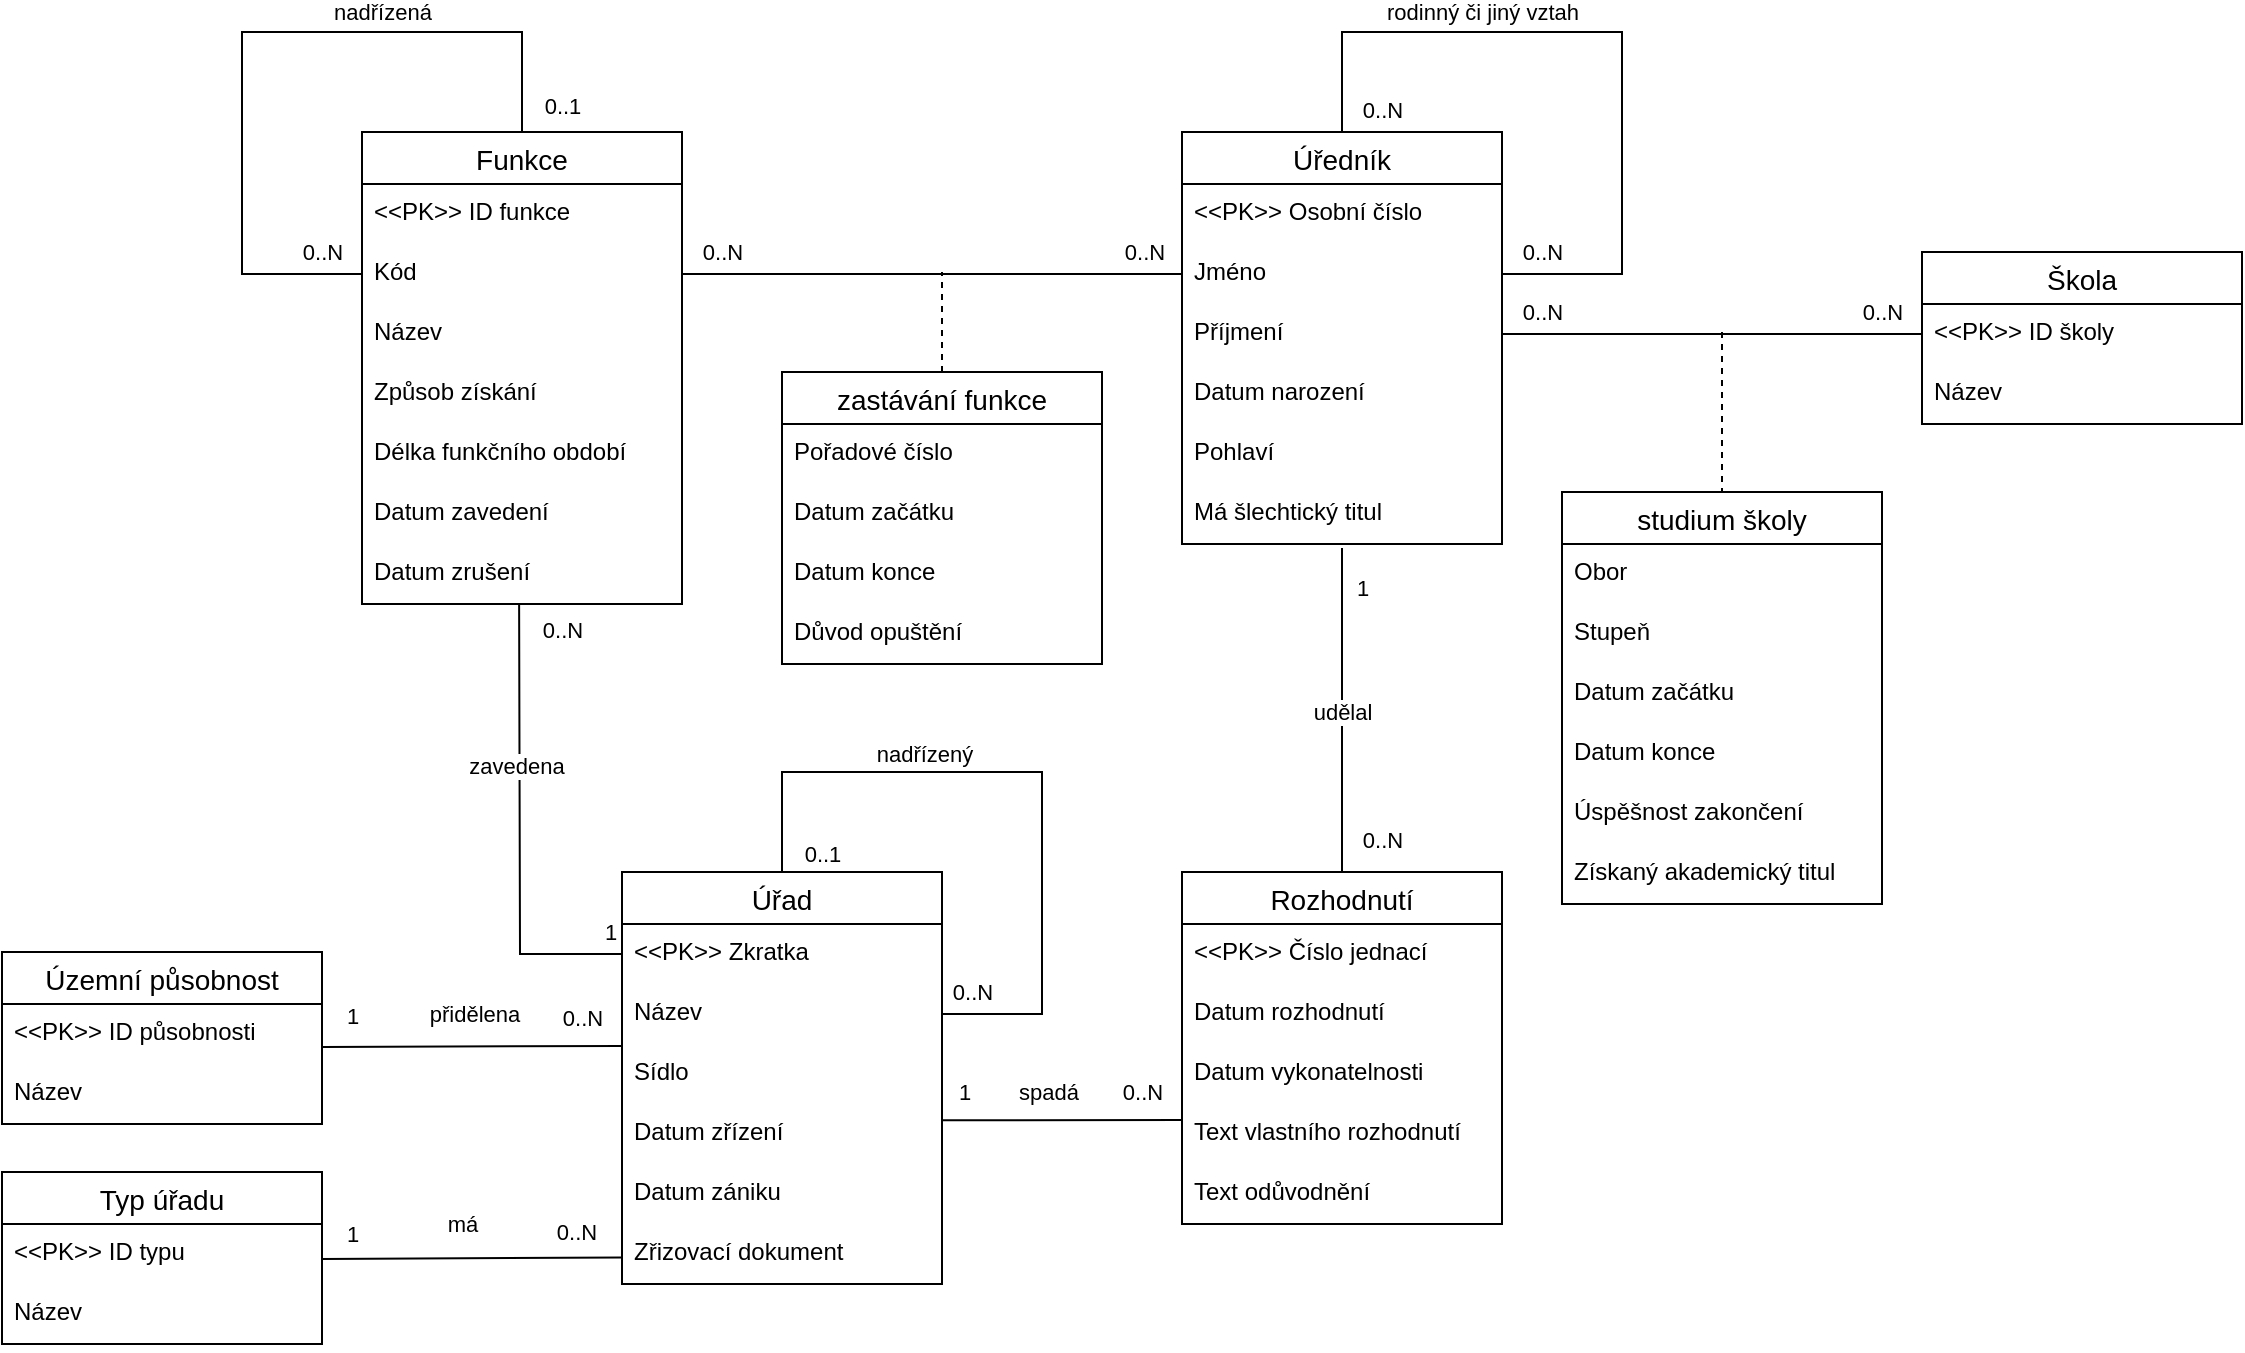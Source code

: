 <mxfile version="15.5.8" type="github">
  <diagram id="R2lEEEUBdFMjLlhIrx00" name="Page-1">
    <mxGraphModel dx="2111" dy="582" grid="1" gridSize="10" guides="1" tooltips="1" connect="1" arrows="1" fold="1" page="1" pageScale="1" pageWidth="1169" pageHeight="827" math="0" shadow="0" extFonts="Permanent Marker^https://fonts.googleapis.com/css?family=Permanent+Marker">
      <root>
        <mxCell id="0" />
        <mxCell id="1" parent="0" />
        <mxCell id="yy7iQd_eQegf4pZpbots-1" value="Úředník" style="swimlane;fontStyle=0;childLayout=stackLayout;horizontal=1;startSize=26;horizontalStack=0;resizeParent=1;resizeParentMax=0;resizeLast=0;collapsible=1;marginBottom=0;align=center;fontSize=14;" parent="1" vertex="1">
          <mxGeometry x="-550" y="100" width="160" height="206" as="geometry" />
        </mxCell>
        <mxCell id="yy7iQd_eQegf4pZpbots-2" value="&lt;&lt;PK&gt;&gt; Osobní číslo" style="text;strokeColor=none;fillColor=none;spacingLeft=4;spacingRight=4;overflow=hidden;rotatable=0;points=[[0,0.5],[1,0.5]];portConstraint=eastwest;fontSize=12;" parent="yy7iQd_eQegf4pZpbots-1" vertex="1">
          <mxGeometry y="26" width="160" height="30" as="geometry" />
        </mxCell>
        <mxCell id="yy7iQd_eQegf4pZpbots-3" value="Jméno" style="text;strokeColor=none;fillColor=none;spacingLeft=4;spacingRight=4;overflow=hidden;rotatable=0;points=[[0,0.5],[1,0.5]];portConstraint=eastwest;fontSize=12;" parent="yy7iQd_eQegf4pZpbots-1" vertex="1">
          <mxGeometry y="56" width="160" height="30" as="geometry" />
        </mxCell>
        <mxCell id="yy7iQd_eQegf4pZpbots-4" value="Příjmení" style="text;strokeColor=none;fillColor=none;spacingLeft=4;spacingRight=4;overflow=hidden;rotatable=0;points=[[0,0.5],[1,0.5]];portConstraint=eastwest;fontSize=12;" parent="yy7iQd_eQegf4pZpbots-1" vertex="1">
          <mxGeometry y="86" width="160" height="30" as="geometry" />
        </mxCell>
        <mxCell id="yy7iQd_eQegf4pZpbots-5" value="Datum narození" style="text;strokeColor=none;fillColor=none;spacingLeft=4;spacingRight=4;overflow=hidden;rotatable=0;points=[[0,0.5],[1,0.5]];portConstraint=eastwest;fontSize=12;" parent="yy7iQd_eQegf4pZpbots-1" vertex="1">
          <mxGeometry y="116" width="160" height="30" as="geometry" />
        </mxCell>
        <mxCell id="yy7iQd_eQegf4pZpbots-6" value="Pohlaví" style="text;strokeColor=none;fillColor=none;spacingLeft=4;spacingRight=4;overflow=hidden;rotatable=0;points=[[0,0.5],[1,0.5]];portConstraint=eastwest;fontSize=12;" parent="yy7iQd_eQegf4pZpbots-1" vertex="1">
          <mxGeometry y="146" width="160" height="30" as="geometry" />
        </mxCell>
        <mxCell id="yy7iQd_eQegf4pZpbots-7" value="Má šlechtický titul" style="text;strokeColor=none;fillColor=none;spacingLeft=4;spacingRight=4;overflow=hidden;rotatable=0;points=[[0,0.5],[1,0.5]];portConstraint=eastwest;fontSize=12;" parent="yy7iQd_eQegf4pZpbots-1" vertex="1">
          <mxGeometry y="176" width="160" height="30" as="geometry" />
        </mxCell>
        <mxCell id="1zPLMUPE2o7ISwVmEA3J-12" value="" style="endArrow=none;html=1;rounded=0;exitX=1;exitY=0.5;exitDx=0;exitDy=0;entryX=0.5;entryY=0;entryDx=0;entryDy=0;" edge="1" parent="yy7iQd_eQegf4pZpbots-1" source="yy7iQd_eQegf4pZpbots-3" target="yy7iQd_eQegf4pZpbots-1">
          <mxGeometry relative="1" as="geometry">
            <mxPoint x="-30" y="50" as="sourcePoint" />
            <mxPoint x="90" y="-60" as="targetPoint" />
            <Array as="points">
              <mxPoint x="220" y="71" />
              <mxPoint x="220" y="-50" />
              <mxPoint x="80" y="-50" />
            </Array>
          </mxGeometry>
        </mxCell>
        <mxCell id="1zPLMUPE2o7ISwVmEA3J-13" value="rodinný či jiný vztah" style="edgeLabel;html=1;align=center;verticalAlign=middle;resizable=0;points=[];" vertex="1" connectable="0" parent="1zPLMUPE2o7ISwVmEA3J-12">
          <mxGeometry x="0.547" y="-1" relative="1" as="geometry">
            <mxPoint x="36" y="-9" as="offset" />
          </mxGeometry>
        </mxCell>
        <mxCell id="1zPLMUPE2o7ISwVmEA3J-18" value="0..N" style="edgeLabel;html=1;align=center;verticalAlign=middle;resizable=0;points=[];" vertex="1" connectable="0" parent="1zPLMUPE2o7ISwVmEA3J-12">
          <mxGeometry x="0.939" y="-1" relative="1" as="geometry">
            <mxPoint x="21" as="offset" />
          </mxGeometry>
        </mxCell>
        <mxCell id="1zPLMUPE2o7ISwVmEA3J-20" value="0..N" style="edgeLabel;html=1;align=center;verticalAlign=middle;resizable=0;points=[];" vertex="1" connectable="0" parent="1zPLMUPE2o7ISwVmEA3J-12">
          <mxGeometry x="-0.953" y="1" relative="1" as="geometry">
            <mxPoint x="11" y="-10" as="offset" />
          </mxGeometry>
        </mxCell>
        <mxCell id="yy7iQd_eQegf4pZpbots-34" value="Rozhodnutí" style="swimlane;fontStyle=0;childLayout=stackLayout;horizontal=1;startSize=26;horizontalStack=0;resizeParent=1;resizeParentMax=0;resizeLast=0;collapsible=1;marginBottom=0;align=center;fontSize=14;" parent="1" vertex="1">
          <mxGeometry x="-550" y="470" width="160" height="176" as="geometry" />
        </mxCell>
        <mxCell id="yy7iQd_eQegf4pZpbots-35" value="&lt;&lt;PK&gt;&gt; Číslo jednací" style="text;strokeColor=none;fillColor=none;spacingLeft=4;spacingRight=4;overflow=hidden;rotatable=0;points=[[0,0.5],[1,0.5]];portConstraint=eastwest;fontSize=12;" parent="yy7iQd_eQegf4pZpbots-34" vertex="1">
          <mxGeometry y="26" width="160" height="30" as="geometry" />
        </mxCell>
        <mxCell id="yy7iQd_eQegf4pZpbots-36" value="Datum rozhodnutí" style="text;strokeColor=none;fillColor=none;spacingLeft=4;spacingRight=4;overflow=hidden;rotatable=0;points=[[0,0.5],[1,0.5]];portConstraint=eastwest;fontSize=12;" parent="yy7iQd_eQegf4pZpbots-34" vertex="1">
          <mxGeometry y="56" width="160" height="30" as="geometry" />
        </mxCell>
        <mxCell id="yy7iQd_eQegf4pZpbots-37" value="Datum vykonatelnosti" style="text;strokeColor=none;fillColor=none;spacingLeft=4;spacingRight=4;overflow=hidden;rotatable=0;points=[[0,0.5],[1,0.5]];portConstraint=eastwest;fontSize=12;" parent="yy7iQd_eQegf4pZpbots-34" vertex="1">
          <mxGeometry y="86" width="160" height="30" as="geometry" />
        </mxCell>
        <mxCell id="yy7iQd_eQegf4pZpbots-38" value="Text vlastního rozhodnutí" style="text;strokeColor=none;fillColor=none;spacingLeft=4;spacingRight=4;overflow=hidden;rotatable=0;points=[[0,0.5],[1,0.5]];portConstraint=eastwest;fontSize=12;" parent="yy7iQd_eQegf4pZpbots-34" vertex="1">
          <mxGeometry y="116" width="160" height="30" as="geometry" />
        </mxCell>
        <mxCell id="yy7iQd_eQegf4pZpbots-39" value="Text odůvodnění" style="text;strokeColor=none;fillColor=none;spacingLeft=4;spacingRight=4;overflow=hidden;rotatable=0;points=[[0,0.5],[1,0.5]];portConstraint=eastwest;fontSize=12;" parent="yy7iQd_eQegf4pZpbots-34" vertex="1">
          <mxGeometry y="146" width="160" height="30" as="geometry" />
        </mxCell>
        <mxCell id="yy7iQd_eQegf4pZpbots-41" value="Úřad" style="swimlane;fontStyle=0;childLayout=stackLayout;horizontal=1;startSize=26;horizontalStack=0;resizeParent=1;resizeParentMax=0;resizeLast=0;collapsible=1;marginBottom=0;align=center;fontSize=14;" parent="1" vertex="1">
          <mxGeometry x="-830" y="470" width="160" height="206" as="geometry" />
        </mxCell>
        <mxCell id="yy7iQd_eQegf4pZpbots-42" value="&lt;&lt;PK&gt;&gt; Zkratka" style="text;strokeColor=none;fillColor=none;spacingLeft=4;spacingRight=4;overflow=hidden;rotatable=0;points=[[0,0.5],[1,0.5]];portConstraint=eastwest;fontSize=12;" parent="yy7iQd_eQegf4pZpbots-41" vertex="1">
          <mxGeometry y="26" width="160" height="30" as="geometry" />
        </mxCell>
        <mxCell id="yy7iQd_eQegf4pZpbots-43" value="Název" style="text;strokeColor=none;fillColor=none;spacingLeft=4;spacingRight=4;overflow=hidden;rotatable=0;points=[[0,0.5],[1,0.5]];portConstraint=eastwest;fontSize=12;" parent="yy7iQd_eQegf4pZpbots-41" vertex="1">
          <mxGeometry y="56" width="160" height="30" as="geometry" />
        </mxCell>
        <mxCell id="yy7iQd_eQegf4pZpbots-44" value="Sídlo" style="text;strokeColor=none;fillColor=none;spacingLeft=4;spacingRight=4;overflow=hidden;rotatable=0;points=[[0,0.5],[1,0.5]];portConstraint=eastwest;fontSize=12;" parent="yy7iQd_eQegf4pZpbots-41" vertex="1">
          <mxGeometry y="86" width="160" height="30" as="geometry" />
        </mxCell>
        <mxCell id="yy7iQd_eQegf4pZpbots-47" value="Datum zřízení" style="text;strokeColor=none;fillColor=none;spacingLeft=4;spacingRight=4;overflow=hidden;rotatable=0;points=[[0,0.5],[1,0.5]];portConstraint=eastwest;fontSize=12;" parent="yy7iQd_eQegf4pZpbots-41" vertex="1">
          <mxGeometry y="116" width="160" height="30" as="geometry" />
        </mxCell>
        <mxCell id="yy7iQd_eQegf4pZpbots-49" value="Datum zániku" style="text;strokeColor=none;fillColor=none;spacingLeft=4;spacingRight=4;overflow=hidden;rotatable=0;points=[[0,0.5],[1,0.5]];portConstraint=eastwest;fontSize=12;" parent="yy7iQd_eQegf4pZpbots-41" vertex="1">
          <mxGeometry y="146" width="160" height="30" as="geometry" />
        </mxCell>
        <mxCell id="yy7iQd_eQegf4pZpbots-48" value="Zřizovací dokument" style="text;strokeColor=none;fillColor=none;spacingLeft=4;spacingRight=4;overflow=hidden;rotatable=0;points=[[0,0.5],[1,0.5]];portConstraint=eastwest;fontSize=12;" parent="yy7iQd_eQegf4pZpbots-41" vertex="1">
          <mxGeometry y="176" width="160" height="30" as="geometry" />
        </mxCell>
        <mxCell id="1zPLMUPE2o7ISwVmEA3J-43" value="" style="endArrow=none;html=1;rounded=0;exitX=0.5;exitY=0;exitDx=0;exitDy=0;entryX=1;entryY=0.5;entryDx=0;entryDy=0;" edge="1" parent="yy7iQd_eQegf4pZpbots-41" source="yy7iQd_eQegf4pZpbots-41" target="yy7iQd_eQegf4pZpbots-43">
          <mxGeometry relative="1" as="geometry">
            <mxPoint x="80" y="-40" as="sourcePoint" />
            <mxPoint x="210" y="80" as="targetPoint" />
            <Array as="points">
              <mxPoint x="80" y="-50" />
              <mxPoint x="210" y="-50" />
              <mxPoint x="210" y="71" />
            </Array>
          </mxGeometry>
        </mxCell>
        <mxCell id="1zPLMUPE2o7ISwVmEA3J-45" value="nadřízený" style="edgeLabel;html=1;align=center;verticalAlign=middle;resizable=0;points=[];" vertex="1" connectable="0" parent="1zPLMUPE2o7ISwVmEA3J-43">
          <mxGeometry x="-0.427" relative="1" as="geometry">
            <mxPoint x="20" y="-9" as="offset" />
          </mxGeometry>
        </mxCell>
        <mxCell id="1zPLMUPE2o7ISwVmEA3J-46" value="0..1" style="edgeLabel;html=1;align=center;verticalAlign=middle;resizable=0;points=[];" vertex="1" connectable="0" parent="1zPLMUPE2o7ISwVmEA3J-43">
          <mxGeometry x="-0.957" relative="1" as="geometry">
            <mxPoint x="20" y="-2" as="offset" />
          </mxGeometry>
        </mxCell>
        <mxCell id="1zPLMUPE2o7ISwVmEA3J-47" value="0..N" style="edgeLabel;html=1;align=center;verticalAlign=middle;resizable=0;points=[];" vertex="1" connectable="0" parent="1zPLMUPE2o7ISwVmEA3J-43">
          <mxGeometry x="0.916" y="2" relative="1" as="geometry">
            <mxPoint y="-13" as="offset" />
          </mxGeometry>
        </mxCell>
        <mxCell id="yy7iQd_eQegf4pZpbots-50" value="Škola" style="swimlane;fontStyle=0;childLayout=stackLayout;horizontal=1;startSize=26;horizontalStack=0;resizeParent=1;resizeParentMax=0;resizeLast=0;collapsible=1;marginBottom=0;align=center;fontSize=14;" parent="1" vertex="1">
          <mxGeometry x="-180" y="160" width="160" height="86" as="geometry" />
        </mxCell>
        <mxCell id="yy7iQd_eQegf4pZpbots-51" value="&lt;&lt;PK&gt;&gt; ID školy" style="text;strokeColor=none;fillColor=none;spacingLeft=4;spacingRight=4;overflow=hidden;rotatable=0;points=[[0,0.5],[1,0.5]];portConstraint=eastwest;fontSize=12;" parent="yy7iQd_eQegf4pZpbots-50" vertex="1">
          <mxGeometry y="26" width="160" height="30" as="geometry" />
        </mxCell>
        <mxCell id="yy7iQd_eQegf4pZpbots-52" value="Název" style="text;strokeColor=none;fillColor=none;spacingLeft=4;spacingRight=4;overflow=hidden;rotatable=0;points=[[0,0.5],[1,0.5]];portConstraint=eastwest;fontSize=12;" parent="yy7iQd_eQegf4pZpbots-50" vertex="1">
          <mxGeometry y="56" width="160" height="30" as="geometry" />
        </mxCell>
        <mxCell id="yy7iQd_eQegf4pZpbots-57" value="studium školy" style="swimlane;fontStyle=0;childLayout=stackLayout;horizontal=1;startSize=26;horizontalStack=0;resizeParent=1;resizeParentMax=0;resizeLast=0;collapsible=1;marginBottom=0;align=center;fontSize=14;swimlaneLine=1;" parent="1" vertex="1">
          <mxGeometry x="-360" y="280" width="160" height="206" as="geometry">
            <mxRectangle x="690" y="230" width="70" height="26" as="alternateBounds" />
          </mxGeometry>
        </mxCell>
        <mxCell id="yy7iQd_eQegf4pZpbots-59" value="Obor" style="text;strokeColor=none;fillColor=none;spacingLeft=4;spacingRight=4;overflow=hidden;rotatable=0;points=[[0,0.5],[1,0.5]];portConstraint=eastwest;fontSize=12;" parent="yy7iQd_eQegf4pZpbots-57" vertex="1">
          <mxGeometry y="26" width="160" height="30" as="geometry" />
        </mxCell>
        <mxCell id="yy7iQd_eQegf4pZpbots-60" value="Stupeň" style="text;strokeColor=none;fillColor=none;spacingLeft=4;spacingRight=4;overflow=hidden;rotatable=0;points=[[0,0.5],[1,0.5]];portConstraint=eastwest;fontSize=12;" parent="yy7iQd_eQegf4pZpbots-57" vertex="1">
          <mxGeometry y="56" width="160" height="30" as="geometry" />
        </mxCell>
        <mxCell id="yy7iQd_eQegf4pZpbots-61" value="Datum začátku" style="text;strokeColor=none;fillColor=none;spacingLeft=4;spacingRight=4;overflow=hidden;rotatable=0;points=[[0,0.5],[1,0.5]];portConstraint=eastwest;fontSize=12;" parent="yy7iQd_eQegf4pZpbots-57" vertex="1">
          <mxGeometry y="86" width="160" height="30" as="geometry" />
        </mxCell>
        <mxCell id="yy7iQd_eQegf4pZpbots-62" value="Datum konce" style="text;strokeColor=none;fillColor=none;spacingLeft=4;spacingRight=4;overflow=hidden;rotatable=0;points=[[0,0.5],[1,0.5]];portConstraint=eastwest;fontSize=12;" parent="yy7iQd_eQegf4pZpbots-57" vertex="1">
          <mxGeometry y="116" width="160" height="30" as="geometry" />
        </mxCell>
        <mxCell id="yy7iQd_eQegf4pZpbots-63" value="Úspěšnost zakončení" style="text;strokeColor=none;fillColor=none;spacingLeft=4;spacingRight=4;overflow=hidden;rotatable=0;points=[[0,0.5],[1,0.5]];portConstraint=eastwest;fontSize=12;" parent="yy7iQd_eQegf4pZpbots-57" vertex="1">
          <mxGeometry y="146" width="160" height="30" as="geometry" />
        </mxCell>
        <mxCell id="yy7iQd_eQegf4pZpbots-64" value="Získaný akademický titul" style="text;strokeColor=none;fillColor=none;spacingLeft=4;spacingRight=4;overflow=hidden;rotatable=0;points=[[0,0.5],[1,0.5]];portConstraint=eastwest;fontSize=12;" parent="yy7iQd_eQegf4pZpbots-57" vertex="1">
          <mxGeometry y="176" width="160" height="30" as="geometry" />
        </mxCell>
        <mxCell id="yy7iQd_eQegf4pZpbots-70" value="" style="endArrow=none;html=1;rounded=0;fontFamily=Helvetica;entryX=0.5;entryY=0;entryDx=0;entryDy=0;dashed=1;" parent="1" target="yy7iQd_eQegf4pZpbots-57" edge="1">
          <mxGeometry relative="1" as="geometry">
            <mxPoint x="-280" y="200" as="sourcePoint" />
            <mxPoint x="-165" y="230" as="targetPoint" />
          </mxGeometry>
        </mxCell>
        <mxCell id="yy7iQd_eQegf4pZpbots-71" value="" style="endArrow=none;html=1;rounded=0;fontFamily=Helvetica;exitX=1;exitY=0.5;exitDx=0;exitDy=0;entryX=0;entryY=0.5;entryDx=0;entryDy=0;" parent="1" source="yy7iQd_eQegf4pZpbots-4" target="yy7iQd_eQegf4pZpbots-51" edge="1">
          <mxGeometry relative="1" as="geometry">
            <mxPoint x="-370" y="190" as="sourcePoint" />
            <mxPoint x="-210" y="190" as="targetPoint" />
          </mxGeometry>
        </mxCell>
        <mxCell id="1zPLMUPE2o7ISwVmEA3J-21" value="0..N" style="edgeLabel;html=1;align=center;verticalAlign=middle;resizable=0;points=[];" vertex="1" connectable="0" parent="yy7iQd_eQegf4pZpbots-71">
          <mxGeometry x="-0.869" y="2" relative="1" as="geometry">
            <mxPoint x="6" y="-9" as="offset" />
          </mxGeometry>
        </mxCell>
        <mxCell id="1zPLMUPE2o7ISwVmEA3J-22" value="0..N" style="edgeLabel;html=1;align=center;verticalAlign=middle;resizable=0;points=[];" vertex="1" connectable="0" parent="yy7iQd_eQegf4pZpbots-71">
          <mxGeometry x="0.935" relative="1" as="geometry">
            <mxPoint x="-13" y="-11" as="offset" />
          </mxGeometry>
        </mxCell>
        <mxCell id="yy7iQd_eQegf4pZpbots-75" value="Funkce" style="swimlane;fontStyle=0;childLayout=stackLayout;horizontal=1;startSize=26;horizontalStack=0;resizeParent=1;resizeParentMax=0;resizeLast=0;collapsible=1;marginBottom=0;align=center;fontSize=14;" parent="1" vertex="1">
          <mxGeometry x="-960" y="100" width="160" height="236" as="geometry" />
        </mxCell>
        <mxCell id="1zPLMUPE2o7ISwVmEA3J-93" value="&lt;&lt;PK&gt;&gt; ID funkce" style="text;strokeColor=none;fillColor=none;spacingLeft=4;spacingRight=4;overflow=hidden;rotatable=0;points=[[0,0.5],[1,0.5]];portConstraint=eastwest;fontSize=12;" vertex="1" parent="yy7iQd_eQegf4pZpbots-75">
          <mxGeometry y="26" width="160" height="30" as="geometry" />
        </mxCell>
        <mxCell id="yy7iQd_eQegf4pZpbots-76" value="Kód&#xa;" style="text;strokeColor=none;fillColor=none;spacingLeft=4;spacingRight=4;overflow=hidden;rotatable=0;points=[[0,0.5],[1,0.5]];portConstraint=eastwest;fontSize=12;" parent="yy7iQd_eQegf4pZpbots-75" vertex="1">
          <mxGeometry y="56" width="160" height="30" as="geometry" />
        </mxCell>
        <mxCell id="yy7iQd_eQegf4pZpbots-77" value="Název" style="text;strokeColor=none;fillColor=none;spacingLeft=4;spacingRight=4;overflow=hidden;rotatable=0;points=[[0,0.5],[1,0.5]];portConstraint=eastwest;fontSize=12;" parent="yy7iQd_eQegf4pZpbots-75" vertex="1">
          <mxGeometry y="86" width="160" height="30" as="geometry" />
        </mxCell>
        <mxCell id="yy7iQd_eQegf4pZpbots-78" value="Způsob získání" style="text;strokeColor=none;fillColor=none;spacingLeft=4;spacingRight=4;overflow=hidden;rotatable=0;points=[[0,0.5],[1,0.5]];portConstraint=eastwest;fontSize=12;" parent="yy7iQd_eQegf4pZpbots-75" vertex="1">
          <mxGeometry y="116" width="160" height="30" as="geometry" />
        </mxCell>
        <mxCell id="yy7iQd_eQegf4pZpbots-79" value="Délka funkčního období" style="text;strokeColor=none;fillColor=none;spacingLeft=4;spacingRight=4;overflow=hidden;rotatable=0;points=[[0,0.5],[1,0.5]];portConstraint=eastwest;fontSize=12;" parent="yy7iQd_eQegf4pZpbots-75" vertex="1">
          <mxGeometry y="146" width="160" height="30" as="geometry" />
        </mxCell>
        <mxCell id="1zPLMUPE2o7ISwVmEA3J-85" value="Datum zavedení" style="text;strokeColor=none;fillColor=none;spacingLeft=4;spacingRight=4;overflow=hidden;rotatable=0;points=[[0,0.5],[1,0.5]];portConstraint=eastwest;fontSize=12;" vertex="1" parent="yy7iQd_eQegf4pZpbots-75">
          <mxGeometry y="176" width="160" height="30" as="geometry" />
        </mxCell>
        <mxCell id="1zPLMUPE2o7ISwVmEA3J-86" value="Datum zrušení" style="text;strokeColor=none;fillColor=none;spacingLeft=4;spacingRight=4;overflow=hidden;rotatable=0;points=[[0,0.5],[1,0.5]];portConstraint=eastwest;fontSize=12;" vertex="1" parent="yy7iQd_eQegf4pZpbots-75">
          <mxGeometry y="206" width="160" height="30" as="geometry" />
        </mxCell>
        <mxCell id="1zPLMUPE2o7ISwVmEA3J-4" value="" style="endArrow=none;html=1;rounded=0;entryX=0;entryY=0.5;entryDx=0;entryDy=0;exitX=0.5;exitY=0;exitDx=0;exitDy=0;" edge="1" parent="yy7iQd_eQegf4pZpbots-75" source="yy7iQd_eQegf4pZpbots-75" target="yy7iQd_eQegf4pZpbots-76">
          <mxGeometry relative="1" as="geometry">
            <mxPoint x="90" y="-50" as="sourcePoint" />
            <mxPoint x="-10" y="80" as="targetPoint" />
            <Array as="points">
              <mxPoint x="80" y="-20" />
              <mxPoint x="80" y="-50" />
              <mxPoint x="-60" y="-50" />
              <mxPoint x="-60" y="71" />
            </Array>
          </mxGeometry>
        </mxCell>
        <mxCell id="1zPLMUPE2o7ISwVmEA3J-11" value="nadřízená" style="edgeLabel;html=1;align=center;verticalAlign=middle;resizable=0;points=[];" vertex="1" connectable="0" parent="1zPLMUPE2o7ISwVmEA3J-4">
          <mxGeometry x="-0.17" relative="1" as="geometry">
            <mxPoint x="34" y="-10" as="offset" />
          </mxGeometry>
        </mxCell>
        <mxCell id="1zPLMUPE2o7ISwVmEA3J-16" value="0..1" style="edgeLabel;html=1;align=center;verticalAlign=middle;resizable=0;points=[];" vertex="1" connectable="0" parent="1zPLMUPE2o7ISwVmEA3J-4">
          <mxGeometry x="-0.926" relative="1" as="geometry">
            <mxPoint x="20" as="offset" />
          </mxGeometry>
        </mxCell>
        <mxCell id="1zPLMUPE2o7ISwVmEA3J-17" value="0..N" style="edgeLabel;html=1;align=center;verticalAlign=middle;resizable=0;points=[];" vertex="1" connectable="0" parent="1zPLMUPE2o7ISwVmEA3J-4">
          <mxGeometry x="0.947" y="2" relative="1" as="geometry">
            <mxPoint x="-10" y="-9" as="offset" />
          </mxGeometry>
        </mxCell>
        <mxCell id="yy7iQd_eQegf4pZpbots-84" value="zastávání funkce" style="swimlane;fontStyle=0;childLayout=stackLayout;horizontal=1;startSize=26;horizontalStack=0;resizeParent=1;resizeParentMax=0;resizeLast=0;collapsible=1;marginBottom=0;align=center;fontSize=14;" parent="1" vertex="1">
          <mxGeometry x="-750" y="220" width="160" height="146" as="geometry" />
        </mxCell>
        <mxCell id="yy7iQd_eQegf4pZpbots-89" value="Pořadové číslo" style="text;strokeColor=none;fillColor=none;spacingLeft=4;spacingRight=4;overflow=hidden;rotatable=0;points=[[0,0.5],[1,0.5]];portConstraint=eastwest;fontSize=12;" parent="yy7iQd_eQegf4pZpbots-84" vertex="1">
          <mxGeometry y="26" width="160" height="30" as="geometry" />
        </mxCell>
        <mxCell id="yy7iQd_eQegf4pZpbots-86" value="Datum začátku&#xa;" style="text;strokeColor=none;fillColor=none;spacingLeft=4;spacingRight=4;overflow=hidden;rotatable=0;points=[[0,0.5],[1,0.5]];portConstraint=eastwest;fontSize=12;" parent="yy7iQd_eQegf4pZpbots-84" vertex="1">
          <mxGeometry y="56" width="160" height="30" as="geometry" />
        </mxCell>
        <mxCell id="yy7iQd_eQegf4pZpbots-87" value="Datum konce" style="text;strokeColor=none;fillColor=none;spacingLeft=4;spacingRight=4;overflow=hidden;rotatable=0;points=[[0,0.5],[1,0.5]];portConstraint=eastwest;fontSize=12;" parent="yy7iQd_eQegf4pZpbots-84" vertex="1">
          <mxGeometry y="86" width="160" height="30" as="geometry" />
        </mxCell>
        <mxCell id="yy7iQd_eQegf4pZpbots-88" value="Důvod opuštění" style="text;strokeColor=none;fillColor=none;spacingLeft=4;spacingRight=4;overflow=hidden;rotatable=0;points=[[0,0.5],[1,0.5]];portConstraint=eastwest;fontSize=12;" parent="yy7iQd_eQegf4pZpbots-84" vertex="1">
          <mxGeometry y="116" width="160" height="30" as="geometry" />
        </mxCell>
        <mxCell id="1zPLMUPE2o7ISwVmEA3J-1" value="" style="endArrow=none;html=1;rounded=0;exitX=0.5;exitY=0;exitDx=0;exitDy=0;entryX=0.5;entryY=1.067;entryDx=0;entryDy=0;entryPerimeter=0;" edge="1" parent="1" source="yy7iQd_eQegf4pZpbots-34" target="yy7iQd_eQegf4pZpbots-7">
          <mxGeometry relative="1" as="geometry">
            <mxPoint x="-790" y="320" as="sourcePoint" />
            <mxPoint x="-470" y="330" as="targetPoint" />
          </mxGeometry>
        </mxCell>
        <mxCell id="1zPLMUPE2o7ISwVmEA3J-14" value="udělal" style="edgeLabel;html=1;align=center;verticalAlign=middle;resizable=0;points=[];" vertex="1" connectable="0" parent="1zPLMUPE2o7ISwVmEA3J-1">
          <mxGeometry x="0.445" y="-2" relative="1" as="geometry">
            <mxPoint x="-2" y="37" as="offset" />
          </mxGeometry>
        </mxCell>
        <mxCell id="1zPLMUPE2o7ISwVmEA3J-23" value="1" style="edgeLabel;html=1;align=center;verticalAlign=middle;resizable=0;points=[];" vertex="1" connectable="0" parent="1zPLMUPE2o7ISwVmEA3J-1">
          <mxGeometry x="0.845" relative="1" as="geometry">
            <mxPoint x="10" y="7" as="offset" />
          </mxGeometry>
        </mxCell>
        <mxCell id="1zPLMUPE2o7ISwVmEA3J-24" value="0..N" style="edgeLabel;html=1;align=center;verticalAlign=middle;resizable=0;points=[];" vertex="1" connectable="0" parent="1zPLMUPE2o7ISwVmEA3J-1">
          <mxGeometry x="-0.843" relative="1" as="geometry">
            <mxPoint x="20" y="-4" as="offset" />
          </mxGeometry>
        </mxCell>
        <mxCell id="1zPLMUPE2o7ISwVmEA3J-3" value="" style="endArrow=none;html=1;rounded=0;exitX=0;exitY=0.5;exitDx=0;exitDy=0;entryX=0.491;entryY=1.005;entryDx=0;entryDy=0;entryPerimeter=0;" edge="1" parent="1" source="yy7iQd_eQegf4pZpbots-42" target="1zPLMUPE2o7ISwVmEA3J-86">
          <mxGeometry relative="1" as="geometry">
            <mxPoint x="-820" y="350" as="sourcePoint" />
            <mxPoint x="-881" y="310" as="targetPoint" />
            <Array as="points">
              <mxPoint x="-881" y="511" />
            </Array>
          </mxGeometry>
        </mxCell>
        <mxCell id="1zPLMUPE2o7ISwVmEA3J-27" value="1" style="edgeLabel;html=1;align=center;verticalAlign=middle;resizable=0;points=[];" vertex="1" connectable="0" parent="1zPLMUPE2o7ISwVmEA3J-3">
          <mxGeometry x="-0.915" relative="1" as="geometry">
            <mxPoint x="3" y="-11" as="offset" />
          </mxGeometry>
        </mxCell>
        <mxCell id="1zPLMUPE2o7ISwVmEA3J-28" value="0..N" style="edgeLabel;html=1;align=center;verticalAlign=middle;resizable=0;points=[];" vertex="1" connectable="0" parent="1zPLMUPE2o7ISwVmEA3J-3">
          <mxGeometry x="0.925" y="1" relative="1" as="geometry">
            <mxPoint x="22" y="4" as="offset" />
          </mxGeometry>
        </mxCell>
        <mxCell id="1zPLMUPE2o7ISwVmEA3J-87" value="zavedena" style="edgeLabel;html=1;align=center;verticalAlign=middle;resizable=0;points=[];" vertex="1" connectable="0" parent="1zPLMUPE2o7ISwVmEA3J-3">
          <mxGeometry x="0.284" y="2" relative="1" as="geometry">
            <mxPoint as="offset" />
          </mxGeometry>
        </mxCell>
        <mxCell id="1zPLMUPE2o7ISwVmEA3J-29" value="" style="endArrow=none;html=1;rounded=0;exitX=1;exitY=0.5;exitDx=0;exitDy=0;entryX=0;entryY=0.5;entryDx=0;entryDy=0;" edge="1" parent="1" source="yy7iQd_eQegf4pZpbots-76" target="yy7iQd_eQegf4pZpbots-3">
          <mxGeometry relative="1" as="geometry">
            <mxPoint x="-790" y="180" as="sourcePoint" />
            <mxPoint x="-630" y="180" as="targetPoint" />
          </mxGeometry>
        </mxCell>
        <mxCell id="1zPLMUPE2o7ISwVmEA3J-31" value="0..N" style="edgeLabel;html=1;align=center;verticalAlign=middle;resizable=0;points=[];" vertex="1" connectable="0" parent="1zPLMUPE2o7ISwVmEA3J-29">
          <mxGeometry x="-0.808" y="-1" relative="1" as="geometry">
            <mxPoint x="-4" y="-12" as="offset" />
          </mxGeometry>
        </mxCell>
        <mxCell id="1zPLMUPE2o7ISwVmEA3J-32" value="0..N" style="edgeLabel;html=1;align=center;verticalAlign=middle;resizable=0;points=[];" vertex="1" connectable="0" parent="1zPLMUPE2o7ISwVmEA3J-29">
          <mxGeometry x="0.795" relative="1" as="geometry">
            <mxPoint x="6" y="-11" as="offset" />
          </mxGeometry>
        </mxCell>
        <mxCell id="1zPLMUPE2o7ISwVmEA3J-30" value="" style="endArrow=none;html=1;rounded=0;exitX=0.5;exitY=0;exitDx=0;exitDy=0;dashed=1;" edge="1" parent="1" source="yy7iQd_eQegf4pZpbots-84">
          <mxGeometry relative="1" as="geometry">
            <mxPoint x="-790" y="180" as="sourcePoint" />
            <mxPoint x="-670" y="170" as="targetPoint" />
          </mxGeometry>
        </mxCell>
        <mxCell id="1zPLMUPE2o7ISwVmEA3J-34" value="" style="endArrow=none;html=1;rounded=0;exitX=1;exitY=0.272;exitDx=0;exitDy=0;exitPerimeter=0;" edge="1" parent="1">
          <mxGeometry relative="1" as="geometry">
            <mxPoint x="-670" y="594.16" as="sourcePoint" />
            <mxPoint x="-550" y="594" as="targetPoint" />
          </mxGeometry>
        </mxCell>
        <mxCell id="1zPLMUPE2o7ISwVmEA3J-35" value="1" style="edgeLabel;html=1;align=center;verticalAlign=middle;resizable=0;points=[];" vertex="1" connectable="0" parent="1zPLMUPE2o7ISwVmEA3J-34">
          <mxGeometry x="-0.774" y="1" relative="1" as="geometry">
            <mxPoint x="-3" y="-13" as="offset" />
          </mxGeometry>
        </mxCell>
        <mxCell id="1zPLMUPE2o7ISwVmEA3J-36" value="0..N" style="edgeLabel;html=1;align=center;verticalAlign=middle;resizable=0;points=[];" vertex="1" connectable="0" parent="1zPLMUPE2o7ISwVmEA3J-34">
          <mxGeometry x="0.861" relative="1" as="geometry">
            <mxPoint x="-12" y="-14" as="offset" />
          </mxGeometry>
        </mxCell>
        <mxCell id="1zPLMUPE2o7ISwVmEA3J-84" value="spadá" style="edgeLabel;html=1;align=center;verticalAlign=middle;resizable=0;points=[];" vertex="1" connectable="0" parent="1zPLMUPE2o7ISwVmEA3J-34">
          <mxGeometry x="-0.113" relative="1" as="geometry">
            <mxPoint y="-14" as="offset" />
          </mxGeometry>
        </mxCell>
        <mxCell id="1zPLMUPE2o7ISwVmEA3J-61" value="Územní působnost" style="swimlane;fontStyle=0;childLayout=stackLayout;horizontal=1;startSize=26;horizontalStack=0;resizeParent=1;resizeParentMax=0;resizeLast=0;collapsible=1;marginBottom=0;align=center;fontSize=14;" vertex="1" parent="1">
          <mxGeometry x="-1140" y="510" width="160" height="86" as="geometry" />
        </mxCell>
        <mxCell id="1zPLMUPE2o7ISwVmEA3J-62" value="&lt;&lt;PK&gt;&gt; ID působnosti" style="text;strokeColor=none;fillColor=none;spacingLeft=4;spacingRight=4;overflow=hidden;rotatable=0;points=[[0,0.5],[1,0.5]];portConstraint=eastwest;fontSize=12;" vertex="1" parent="1zPLMUPE2o7ISwVmEA3J-61">
          <mxGeometry y="26" width="160" height="30" as="geometry" />
        </mxCell>
        <mxCell id="1zPLMUPE2o7ISwVmEA3J-63" value="Název" style="text;strokeColor=none;fillColor=none;spacingLeft=4;spacingRight=4;overflow=hidden;rotatable=0;points=[[0,0.5],[1,0.5]];portConstraint=eastwest;fontSize=12;" vertex="1" parent="1zPLMUPE2o7ISwVmEA3J-61">
          <mxGeometry y="56" width="160" height="30" as="geometry" />
        </mxCell>
        <mxCell id="1zPLMUPE2o7ISwVmEA3J-74" value="Typ úřadu" style="swimlane;fontStyle=0;childLayout=stackLayout;horizontal=1;startSize=26;horizontalStack=0;resizeParent=1;resizeParentMax=0;resizeLast=0;collapsible=1;marginBottom=0;align=center;fontSize=14;" vertex="1" parent="1">
          <mxGeometry x="-1140" y="620" width="160" height="86" as="geometry" />
        </mxCell>
        <mxCell id="1zPLMUPE2o7ISwVmEA3J-75" value="&lt;&lt;PK&gt;&gt; ID typu" style="text;strokeColor=none;fillColor=none;spacingLeft=4;spacingRight=4;overflow=hidden;rotatable=0;points=[[0,0.5],[1,0.5]];portConstraint=eastwest;fontSize=12;" vertex="1" parent="1zPLMUPE2o7ISwVmEA3J-74">
          <mxGeometry y="26" width="160" height="30" as="geometry" />
        </mxCell>
        <mxCell id="1zPLMUPE2o7ISwVmEA3J-76" value="Název" style="text;strokeColor=none;fillColor=none;spacingLeft=4;spacingRight=4;overflow=hidden;rotatable=0;points=[[0,0.5],[1,0.5]];portConstraint=eastwest;fontSize=12;" vertex="1" parent="1zPLMUPE2o7ISwVmEA3J-74">
          <mxGeometry y="56" width="160" height="30" as="geometry" />
        </mxCell>
        <mxCell id="1zPLMUPE2o7ISwVmEA3J-77" value="" style="endArrow=none;html=1;rounded=0;exitX=0.999;exitY=0.715;exitDx=0;exitDy=0;exitPerimeter=0;" edge="1" parent="1" source="1zPLMUPE2o7ISwVmEA3J-62">
          <mxGeometry relative="1" as="geometry">
            <mxPoint x="-780" y="500" as="sourcePoint" />
            <mxPoint x="-830" y="557" as="targetPoint" />
          </mxGeometry>
        </mxCell>
        <mxCell id="1zPLMUPE2o7ISwVmEA3J-80" value="1" style="edgeLabel;html=1;align=center;verticalAlign=middle;resizable=0;points=[];" vertex="1" connectable="0" parent="1zPLMUPE2o7ISwVmEA3J-77">
          <mxGeometry x="-0.761" y="-2" relative="1" as="geometry">
            <mxPoint x="-3" y="-18" as="offset" />
          </mxGeometry>
        </mxCell>
        <mxCell id="1zPLMUPE2o7ISwVmEA3J-88" value="přidělena" style="edgeLabel;html=1;align=center;verticalAlign=middle;resizable=0;points=[];" vertex="1" connectable="0" parent="1zPLMUPE2o7ISwVmEA3J-77">
          <mxGeometry x="-0.113" y="1" relative="1" as="geometry">
            <mxPoint x="9" y="-16" as="offset" />
          </mxGeometry>
        </mxCell>
        <mxCell id="1zPLMUPE2o7ISwVmEA3J-79" value="" style="endArrow=none;html=1;rounded=0;exitX=0.999;exitY=0.585;exitDx=0;exitDy=0;exitPerimeter=0;" edge="1" parent="1" source="1zPLMUPE2o7ISwVmEA3J-75">
          <mxGeometry relative="1" as="geometry">
            <mxPoint x="-960" y="680" as="sourcePoint" />
            <mxPoint x="-829.84" y="662.76" as="targetPoint" />
          </mxGeometry>
        </mxCell>
        <mxCell id="1zPLMUPE2o7ISwVmEA3J-81" value="1" style="edgeLabel;html=1;align=center;verticalAlign=middle;resizable=0;points=[];" vertex="1" connectable="0" parent="1zPLMUPE2o7ISwVmEA3J-79">
          <mxGeometry x="-0.775" relative="1" as="geometry">
            <mxPoint x="-2" y="-13" as="offset" />
          </mxGeometry>
        </mxCell>
        <mxCell id="1zPLMUPE2o7ISwVmEA3J-83" value="0..N" style="edgeLabel;html=1;align=center;verticalAlign=middle;resizable=0;points=[];" vertex="1" connectable="0" parent="1zPLMUPE2o7ISwVmEA3J-79">
          <mxGeometry x="0.787" y="1" relative="1" as="geometry">
            <mxPoint x="-8" y="-12" as="offset" />
          </mxGeometry>
        </mxCell>
        <mxCell id="1zPLMUPE2o7ISwVmEA3J-82" value="0..N" style="edgeLabel;html=1;align=center;verticalAlign=middle;resizable=0;points=[];" vertex="1" connectable="0" parent="1">
          <mxGeometry x="-930.002" y="552.996" as="geometry">
            <mxPoint x="80" y="-10" as="offset" />
          </mxGeometry>
        </mxCell>
        <mxCell id="1zPLMUPE2o7ISwVmEA3J-92" value="má" style="edgeLabel;html=1;align=center;verticalAlign=middle;resizable=0;points=[];" vertex="1" connectable="0" parent="1">
          <mxGeometry x="-909.997" y="646.0" as="geometry" />
        </mxCell>
      </root>
    </mxGraphModel>
  </diagram>
</mxfile>
